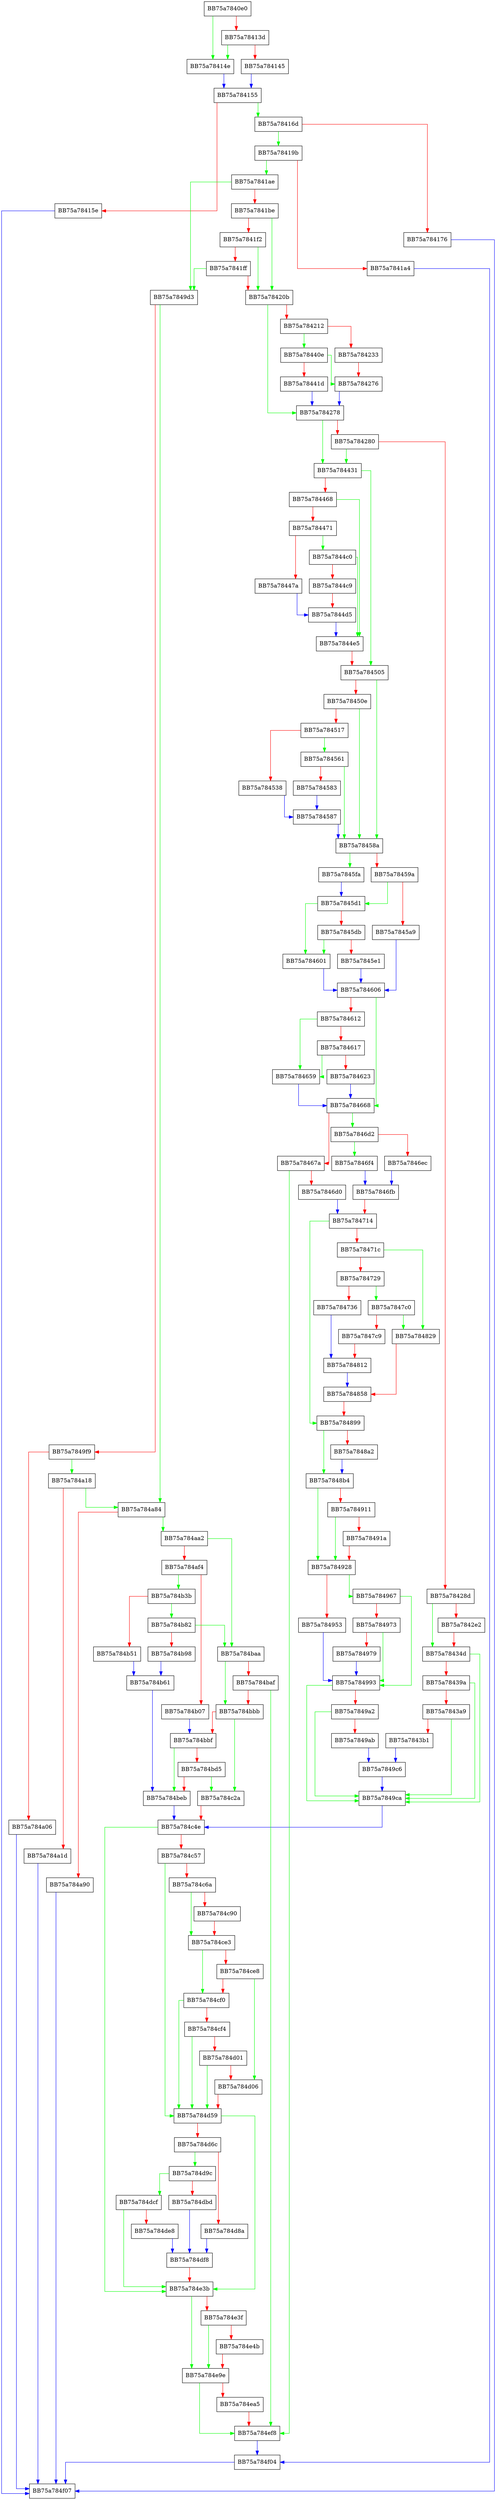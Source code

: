 digraph composeDeclaration {
  node [shape="box"];
  graph [splines=ortho];
  BB75a7840e0 -> BB75a78414e [color="green"];
  BB75a7840e0 -> BB75a78413d [color="red"];
  BB75a78413d -> BB75a78414e [color="green"];
  BB75a78413d -> BB75a784145 [color="red"];
  BB75a784145 -> BB75a784155 [color="blue"];
  BB75a78414e -> BB75a784155 [color="blue"];
  BB75a784155 -> BB75a78416d [color="green"];
  BB75a784155 -> BB75a78415e [color="red"];
  BB75a78415e -> BB75a784f07 [color="blue"];
  BB75a78416d -> BB75a78419b [color="green"];
  BB75a78416d -> BB75a784176 [color="red"];
  BB75a784176 -> BB75a784f07 [color="blue"];
  BB75a78419b -> BB75a7841ae [color="green"];
  BB75a78419b -> BB75a7841a4 [color="red"];
  BB75a7841a4 -> BB75a784f04 [color="blue"];
  BB75a7841ae -> BB75a7849d3 [color="green"];
  BB75a7841ae -> BB75a7841be [color="red"];
  BB75a7841be -> BB75a78420b [color="green"];
  BB75a7841be -> BB75a7841f2 [color="red"];
  BB75a7841f2 -> BB75a78420b [color="green"];
  BB75a7841f2 -> BB75a7841ff [color="red"];
  BB75a7841ff -> BB75a7849d3 [color="green"];
  BB75a7841ff -> BB75a78420b [color="red"];
  BB75a78420b -> BB75a784278 [color="green"];
  BB75a78420b -> BB75a784212 [color="red"];
  BB75a784212 -> BB75a78440e [color="green"];
  BB75a784212 -> BB75a784233 [color="red"];
  BB75a784233 -> BB75a784276 [color="red"];
  BB75a784276 -> BB75a784278 [color="blue"];
  BB75a784278 -> BB75a784431 [color="green"];
  BB75a784278 -> BB75a784280 [color="red"];
  BB75a784280 -> BB75a784431 [color="green"];
  BB75a784280 -> BB75a78428d [color="red"];
  BB75a78428d -> BB75a78434d [color="green"];
  BB75a78428d -> BB75a7842e2 [color="red"];
  BB75a7842e2 -> BB75a78434d [color="red"];
  BB75a78434d -> BB75a7849ca [color="green"];
  BB75a78434d -> BB75a78439a [color="red"];
  BB75a78439a -> BB75a7849ca [color="green"];
  BB75a78439a -> BB75a7843a9 [color="red"];
  BB75a7843a9 -> BB75a7849ca [color="green"];
  BB75a7843a9 -> BB75a7843b1 [color="red"];
  BB75a7843b1 -> BB75a7849c6 [color="blue"];
  BB75a78440e -> BB75a784276 [color="green"];
  BB75a78440e -> BB75a78441d [color="red"];
  BB75a78441d -> BB75a784278 [color="blue"];
  BB75a784431 -> BB75a784505 [color="green"];
  BB75a784431 -> BB75a784468 [color="red"];
  BB75a784468 -> BB75a7844e5 [color="green"];
  BB75a784468 -> BB75a784471 [color="red"];
  BB75a784471 -> BB75a7844c0 [color="green"];
  BB75a784471 -> BB75a78447a [color="red"];
  BB75a78447a -> BB75a7844d5 [color="blue"];
  BB75a7844c0 -> BB75a7844e5 [color="green"];
  BB75a7844c0 -> BB75a7844c9 [color="red"];
  BB75a7844c9 -> BB75a7844d5 [color="red"];
  BB75a7844d5 -> BB75a7844e5 [color="blue"];
  BB75a7844e5 -> BB75a784505 [color="red"];
  BB75a784505 -> BB75a78458a [color="green"];
  BB75a784505 -> BB75a78450e [color="red"];
  BB75a78450e -> BB75a78458a [color="green"];
  BB75a78450e -> BB75a784517 [color="red"];
  BB75a784517 -> BB75a784561 [color="green"];
  BB75a784517 -> BB75a784538 [color="red"];
  BB75a784538 -> BB75a784587 [color="blue"];
  BB75a784561 -> BB75a78458a [color="green"];
  BB75a784561 -> BB75a784583 [color="red"];
  BB75a784583 -> BB75a784587 [color="blue"];
  BB75a784587 -> BB75a78458a [color="blue"];
  BB75a78458a -> BB75a7845fa [color="green"];
  BB75a78458a -> BB75a78459a [color="red"];
  BB75a78459a -> BB75a7845d1 [color="green"];
  BB75a78459a -> BB75a7845a9 [color="red"];
  BB75a7845a9 -> BB75a784606 [color="blue"];
  BB75a7845d1 -> BB75a784601 [color="green"];
  BB75a7845d1 -> BB75a7845db [color="red"];
  BB75a7845db -> BB75a784601 [color="green"];
  BB75a7845db -> BB75a7845e1 [color="red"];
  BB75a7845e1 -> BB75a784606 [color="blue"];
  BB75a7845fa -> BB75a7845d1 [color="blue"];
  BB75a784601 -> BB75a784606 [color="blue"];
  BB75a784606 -> BB75a784668 [color="green"];
  BB75a784606 -> BB75a784612 [color="red"];
  BB75a784612 -> BB75a784659 [color="green"];
  BB75a784612 -> BB75a784617 [color="red"];
  BB75a784617 -> BB75a784659 [color="green"];
  BB75a784617 -> BB75a784623 [color="red"];
  BB75a784623 -> BB75a784668 [color="blue"];
  BB75a784659 -> BB75a784668 [color="blue"];
  BB75a784668 -> BB75a7846d2 [color="green"];
  BB75a784668 -> BB75a78467a [color="red"];
  BB75a78467a -> BB75a784ef8 [color="green"];
  BB75a78467a -> BB75a7846d0 [color="red"];
  BB75a7846d0 -> BB75a784714 [color="blue"];
  BB75a7846d2 -> BB75a7846f4 [color="green"];
  BB75a7846d2 -> BB75a7846ec [color="red"];
  BB75a7846ec -> BB75a7846fb [color="blue"];
  BB75a7846f4 -> BB75a7846fb [color="blue"];
  BB75a7846fb -> BB75a784714 [color="red"];
  BB75a784714 -> BB75a784899 [color="green"];
  BB75a784714 -> BB75a78471c [color="red"];
  BB75a78471c -> BB75a784829 [color="green"];
  BB75a78471c -> BB75a784729 [color="red"];
  BB75a784729 -> BB75a7847c0 [color="green"];
  BB75a784729 -> BB75a784736 [color="red"];
  BB75a784736 -> BB75a784812 [color="blue"];
  BB75a7847c0 -> BB75a784829 [color="green"];
  BB75a7847c0 -> BB75a7847c9 [color="red"];
  BB75a7847c9 -> BB75a784812 [color="red"];
  BB75a784812 -> BB75a784858 [color="blue"];
  BB75a784829 -> BB75a784858 [color="red"];
  BB75a784858 -> BB75a784899 [color="red"];
  BB75a784899 -> BB75a7848b4 [color="green"];
  BB75a784899 -> BB75a7848a2 [color="red"];
  BB75a7848a2 -> BB75a7848b4 [color="blue"];
  BB75a7848b4 -> BB75a784928 [color="green"];
  BB75a7848b4 -> BB75a784911 [color="red"];
  BB75a784911 -> BB75a784928 [color="green"];
  BB75a784911 -> BB75a78491a [color="red"];
  BB75a78491a -> BB75a784928 [color="red"];
  BB75a784928 -> BB75a784967 [color="green"];
  BB75a784928 -> BB75a784953 [color="red"];
  BB75a784953 -> BB75a784993 [color="blue"];
  BB75a784967 -> BB75a784993 [color="green"];
  BB75a784967 -> BB75a784973 [color="red"];
  BB75a784973 -> BB75a784993 [color="green"];
  BB75a784973 -> BB75a784979 [color="red"];
  BB75a784979 -> BB75a784993 [color="blue"];
  BB75a784993 -> BB75a7849ca [color="green"];
  BB75a784993 -> BB75a7849a2 [color="red"];
  BB75a7849a2 -> BB75a7849ca [color="green"];
  BB75a7849a2 -> BB75a7849ab [color="red"];
  BB75a7849ab -> BB75a7849c6 [color="blue"];
  BB75a7849c6 -> BB75a7849ca [color="blue"];
  BB75a7849ca -> BB75a784c4e [color="blue"];
  BB75a7849d3 -> BB75a784a84 [color="green"];
  BB75a7849d3 -> BB75a7849f9 [color="red"];
  BB75a7849f9 -> BB75a784a18 [color="green"];
  BB75a7849f9 -> BB75a784a06 [color="red"];
  BB75a784a06 -> BB75a784f07 [color="blue"];
  BB75a784a18 -> BB75a784a84 [color="green"];
  BB75a784a18 -> BB75a784a1d [color="red"];
  BB75a784a1d -> BB75a784f07 [color="blue"];
  BB75a784a84 -> BB75a784aa2 [color="green"];
  BB75a784a84 -> BB75a784a90 [color="red"];
  BB75a784a90 -> BB75a784f07 [color="blue"];
  BB75a784aa2 -> BB75a784baa [color="green"];
  BB75a784aa2 -> BB75a784af4 [color="red"];
  BB75a784af4 -> BB75a784b3b [color="green"];
  BB75a784af4 -> BB75a784b07 [color="red"];
  BB75a784b07 -> BB75a784bbf [color="blue"];
  BB75a784b3b -> BB75a784b82 [color="green"];
  BB75a784b3b -> BB75a784b51 [color="red"];
  BB75a784b51 -> BB75a784b61 [color="blue"];
  BB75a784b61 -> BB75a784beb [color="blue"];
  BB75a784b82 -> BB75a784baa [color="green"];
  BB75a784b82 -> BB75a784b98 [color="red"];
  BB75a784b98 -> BB75a784b61 [color="blue"];
  BB75a784baa -> BB75a784bbb [color="green"];
  BB75a784baa -> BB75a784baf [color="red"];
  BB75a784baf -> BB75a784ef8 [color="green"];
  BB75a784baf -> BB75a784bbb [color="red"];
  BB75a784bbb -> BB75a784c2a [color="green"];
  BB75a784bbb -> BB75a784bbf [color="red"];
  BB75a784bbf -> BB75a784beb [color="green"];
  BB75a784bbf -> BB75a784bd5 [color="red"];
  BB75a784bd5 -> BB75a784c2a [color="green"];
  BB75a784bd5 -> BB75a784beb [color="red"];
  BB75a784beb -> BB75a784c4e [color="blue"];
  BB75a784c2a -> BB75a784c4e [color="red"];
  BB75a784c4e -> BB75a784e3b [color="green"];
  BB75a784c4e -> BB75a784c57 [color="red"];
  BB75a784c57 -> BB75a784d59 [color="green"];
  BB75a784c57 -> BB75a784c6a [color="red"];
  BB75a784c6a -> BB75a784ce3 [color="green"];
  BB75a784c6a -> BB75a784c90 [color="red"];
  BB75a784c90 -> BB75a784ce3 [color="red"];
  BB75a784ce3 -> BB75a784cf0 [color="green"];
  BB75a784ce3 -> BB75a784ce8 [color="red"];
  BB75a784ce8 -> BB75a784d06 [color="green"];
  BB75a784ce8 -> BB75a784cf0 [color="red"];
  BB75a784cf0 -> BB75a784d59 [color="green"];
  BB75a784cf0 -> BB75a784cf4 [color="red"];
  BB75a784cf4 -> BB75a784d59 [color="green"];
  BB75a784cf4 -> BB75a784d01 [color="red"];
  BB75a784d01 -> BB75a784d59 [color="green"];
  BB75a784d01 -> BB75a784d06 [color="red"];
  BB75a784d06 -> BB75a784d59 [color="red"];
  BB75a784d59 -> BB75a784e3b [color="green"];
  BB75a784d59 -> BB75a784d6c [color="red"];
  BB75a784d6c -> BB75a784d9c [color="green"];
  BB75a784d6c -> BB75a784d8a [color="red"];
  BB75a784d8a -> BB75a784df8 [color="blue"];
  BB75a784d9c -> BB75a784dcf [color="green"];
  BB75a784d9c -> BB75a784dbd [color="red"];
  BB75a784dbd -> BB75a784df8 [color="blue"];
  BB75a784dcf -> BB75a784e3b [color="green"];
  BB75a784dcf -> BB75a784de8 [color="red"];
  BB75a784de8 -> BB75a784df8 [color="blue"];
  BB75a784df8 -> BB75a784e3b [color="red"];
  BB75a784e3b -> BB75a784e9e [color="green"];
  BB75a784e3b -> BB75a784e3f [color="red"];
  BB75a784e3f -> BB75a784e9e [color="green"];
  BB75a784e3f -> BB75a784e4b [color="red"];
  BB75a784e4b -> BB75a784e9e [color="red"];
  BB75a784e9e -> BB75a784ef8 [color="green"];
  BB75a784e9e -> BB75a784ea5 [color="red"];
  BB75a784ea5 -> BB75a784ef8 [color="red"];
  BB75a784ef8 -> BB75a784f04 [color="blue"];
  BB75a784f04 -> BB75a784f07 [color="blue"];
}